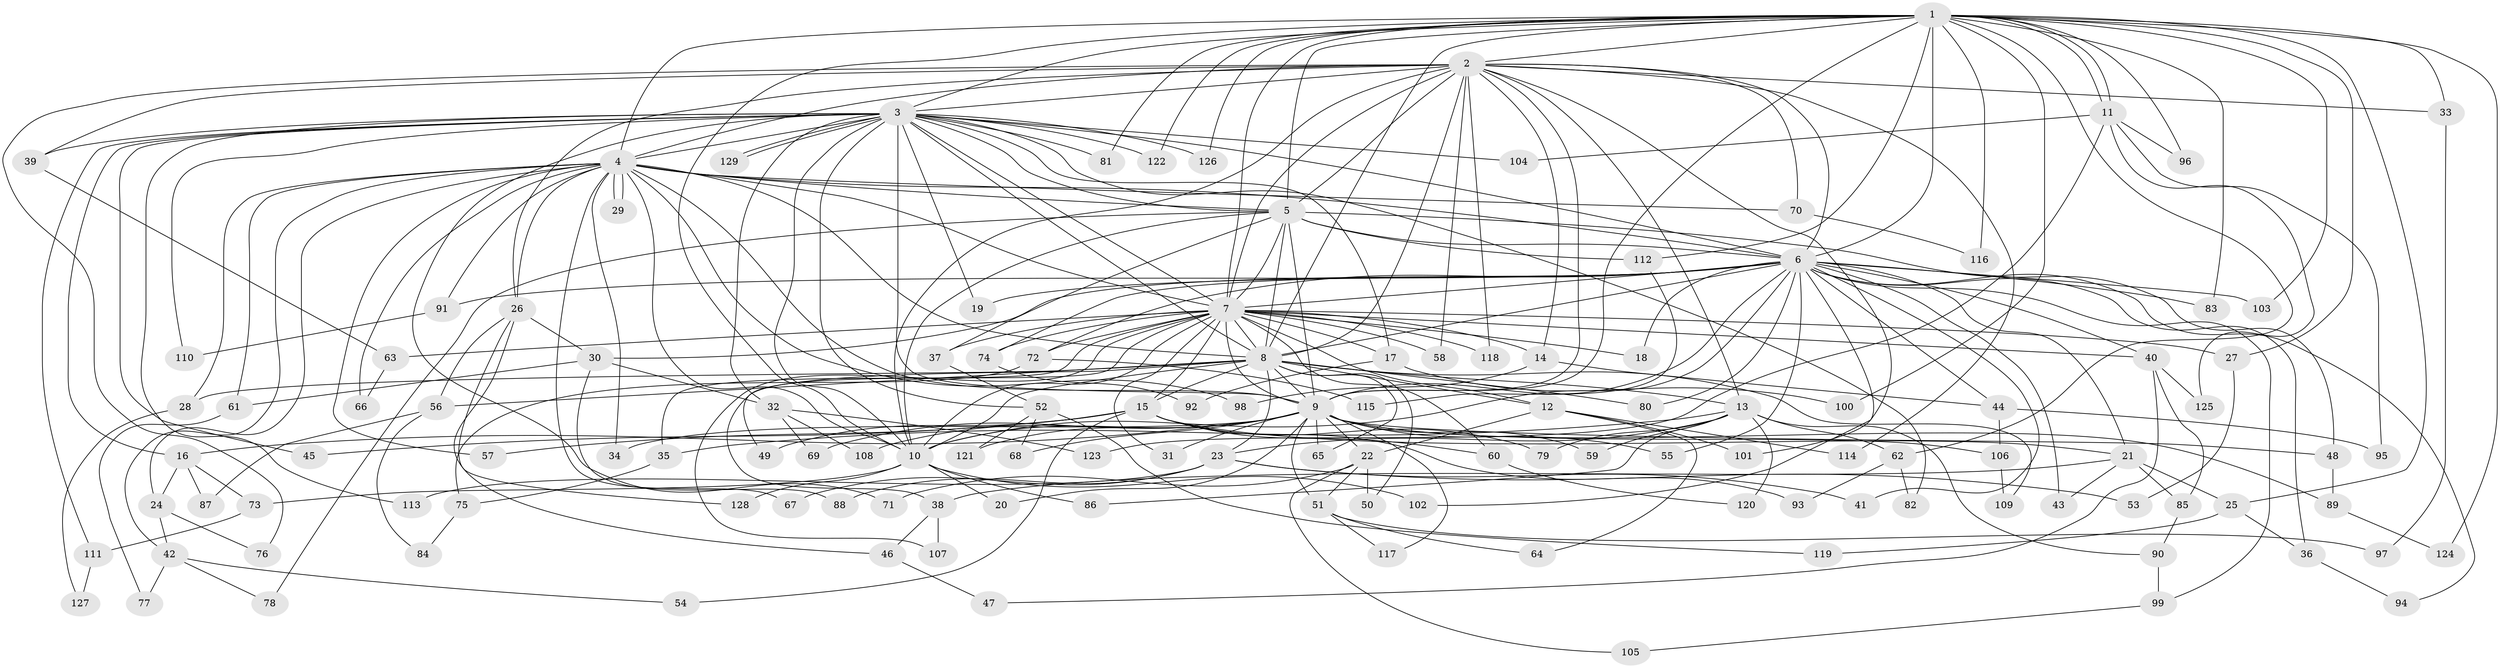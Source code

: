 // Generated by graph-tools (version 1.1) at 2025/25/03/09/25 03:25:37]
// undirected, 129 vertices, 283 edges
graph export_dot {
graph [start="1"]
  node [color=gray90,style=filled];
  1;
  2;
  3;
  4;
  5;
  6;
  7;
  8;
  9;
  10;
  11;
  12;
  13;
  14;
  15;
  16;
  17;
  18;
  19;
  20;
  21;
  22;
  23;
  24;
  25;
  26;
  27;
  28;
  29;
  30;
  31;
  32;
  33;
  34;
  35;
  36;
  37;
  38;
  39;
  40;
  41;
  42;
  43;
  44;
  45;
  46;
  47;
  48;
  49;
  50;
  51;
  52;
  53;
  54;
  55;
  56;
  57;
  58;
  59;
  60;
  61;
  62;
  63;
  64;
  65;
  66;
  67;
  68;
  69;
  70;
  71;
  72;
  73;
  74;
  75;
  76;
  77;
  78;
  79;
  80;
  81;
  82;
  83;
  84;
  85;
  86;
  87;
  88;
  89;
  90;
  91;
  92;
  93;
  94;
  95;
  96;
  97;
  98;
  99;
  100;
  101;
  102;
  103;
  104;
  105;
  106;
  107;
  108;
  109;
  110;
  111;
  112;
  113;
  114;
  115;
  116;
  117;
  118;
  119;
  120;
  121;
  122;
  123;
  124;
  125;
  126;
  127;
  128;
  129;
  1 -- 2;
  1 -- 3;
  1 -- 4;
  1 -- 5;
  1 -- 6;
  1 -- 7;
  1 -- 8;
  1 -- 9;
  1 -- 10;
  1 -- 11;
  1 -- 11;
  1 -- 25;
  1 -- 27;
  1 -- 33;
  1 -- 62;
  1 -- 81;
  1 -- 83;
  1 -- 96;
  1 -- 100;
  1 -- 103;
  1 -- 112;
  1 -- 116;
  1 -- 122;
  1 -- 124;
  1 -- 126;
  2 -- 3;
  2 -- 4;
  2 -- 5;
  2 -- 6;
  2 -- 7;
  2 -- 8;
  2 -- 9;
  2 -- 10;
  2 -- 13;
  2 -- 14;
  2 -- 26;
  2 -- 33;
  2 -- 39;
  2 -- 58;
  2 -- 70;
  2 -- 76;
  2 -- 101;
  2 -- 114;
  2 -- 118;
  3 -- 4;
  3 -- 5;
  3 -- 6;
  3 -- 7;
  3 -- 8;
  3 -- 9;
  3 -- 10;
  3 -- 16;
  3 -- 17;
  3 -- 19;
  3 -- 32;
  3 -- 39;
  3 -- 45;
  3 -- 52;
  3 -- 71;
  3 -- 81;
  3 -- 82;
  3 -- 104;
  3 -- 110;
  3 -- 111;
  3 -- 113;
  3 -- 122;
  3 -- 126;
  3 -- 129;
  3 -- 129;
  4 -- 5;
  4 -- 6;
  4 -- 7;
  4 -- 8;
  4 -- 9;
  4 -- 10;
  4 -- 24;
  4 -- 26;
  4 -- 28;
  4 -- 29;
  4 -- 29;
  4 -- 34;
  4 -- 42;
  4 -- 57;
  4 -- 61;
  4 -- 66;
  4 -- 67;
  4 -- 70;
  4 -- 91;
  4 -- 98;
  5 -- 6;
  5 -- 7;
  5 -- 8;
  5 -- 9;
  5 -- 10;
  5 -- 37;
  5 -- 48;
  5 -- 78;
  5 -- 112;
  6 -- 7;
  6 -- 8;
  6 -- 9;
  6 -- 10;
  6 -- 18;
  6 -- 19;
  6 -- 21;
  6 -- 30;
  6 -- 36;
  6 -- 40;
  6 -- 41;
  6 -- 43;
  6 -- 44;
  6 -- 55;
  6 -- 72;
  6 -- 74;
  6 -- 80;
  6 -- 83;
  6 -- 91;
  6 -- 94;
  6 -- 99;
  6 -- 102;
  6 -- 103;
  7 -- 8;
  7 -- 9;
  7 -- 10;
  7 -- 12;
  7 -- 14;
  7 -- 15;
  7 -- 17;
  7 -- 18;
  7 -- 27;
  7 -- 31;
  7 -- 35;
  7 -- 37;
  7 -- 40;
  7 -- 49;
  7 -- 58;
  7 -- 60;
  7 -- 63;
  7 -- 72;
  7 -- 74;
  7 -- 107;
  7 -- 118;
  8 -- 9;
  8 -- 10;
  8 -- 12;
  8 -- 13;
  8 -- 15;
  8 -- 23;
  8 -- 28;
  8 -- 38;
  8 -- 50;
  8 -- 56;
  8 -- 65;
  8 -- 80;
  8 -- 109;
  9 -- 10;
  9 -- 16;
  9 -- 20;
  9 -- 22;
  9 -- 31;
  9 -- 34;
  9 -- 48;
  9 -- 51;
  9 -- 55;
  9 -- 59;
  9 -- 65;
  9 -- 68;
  9 -- 69;
  9 -- 89;
  9 -- 106;
  9 -- 108;
  9 -- 117;
  9 -- 121;
  10 -- 20;
  10 -- 73;
  10 -- 86;
  10 -- 102;
  10 -- 128;
  11 -- 95;
  11 -- 96;
  11 -- 104;
  11 -- 123;
  11 -- 125;
  12 -- 22;
  12 -- 64;
  12 -- 101;
  12 -- 114;
  13 -- 23;
  13 -- 35;
  13 -- 59;
  13 -- 62;
  13 -- 79;
  13 -- 86;
  13 -- 90;
  13 -- 120;
  14 -- 44;
  14 -- 98;
  15 -- 21;
  15 -- 45;
  15 -- 49;
  15 -- 54;
  15 -- 57;
  15 -- 60;
  15 -- 79;
  15 -- 93;
  16 -- 24;
  16 -- 73;
  16 -- 87;
  17 -- 92;
  17 -- 100;
  21 -- 25;
  21 -- 38;
  21 -- 43;
  21 -- 85;
  22 -- 50;
  22 -- 51;
  22 -- 71;
  22 -- 105;
  23 -- 41;
  23 -- 53;
  23 -- 67;
  23 -- 88;
  23 -- 113;
  24 -- 42;
  24 -- 76;
  25 -- 36;
  25 -- 119;
  26 -- 30;
  26 -- 46;
  26 -- 56;
  26 -- 128;
  27 -- 53;
  28 -- 127;
  30 -- 32;
  30 -- 61;
  30 -- 88;
  32 -- 69;
  32 -- 108;
  32 -- 123;
  33 -- 97;
  35 -- 75;
  36 -- 94;
  37 -- 52;
  38 -- 46;
  38 -- 107;
  39 -- 63;
  40 -- 47;
  40 -- 85;
  40 -- 125;
  42 -- 54;
  42 -- 77;
  42 -- 78;
  44 -- 95;
  44 -- 106;
  46 -- 47;
  48 -- 89;
  51 -- 64;
  51 -- 97;
  51 -- 117;
  52 -- 68;
  52 -- 119;
  52 -- 121;
  56 -- 84;
  56 -- 87;
  60 -- 120;
  61 -- 77;
  62 -- 82;
  62 -- 93;
  63 -- 66;
  70 -- 116;
  72 -- 75;
  72 -- 115;
  73 -- 111;
  74 -- 92;
  75 -- 84;
  85 -- 90;
  89 -- 124;
  90 -- 99;
  91 -- 110;
  99 -- 105;
  106 -- 109;
  111 -- 127;
  112 -- 115;
}

